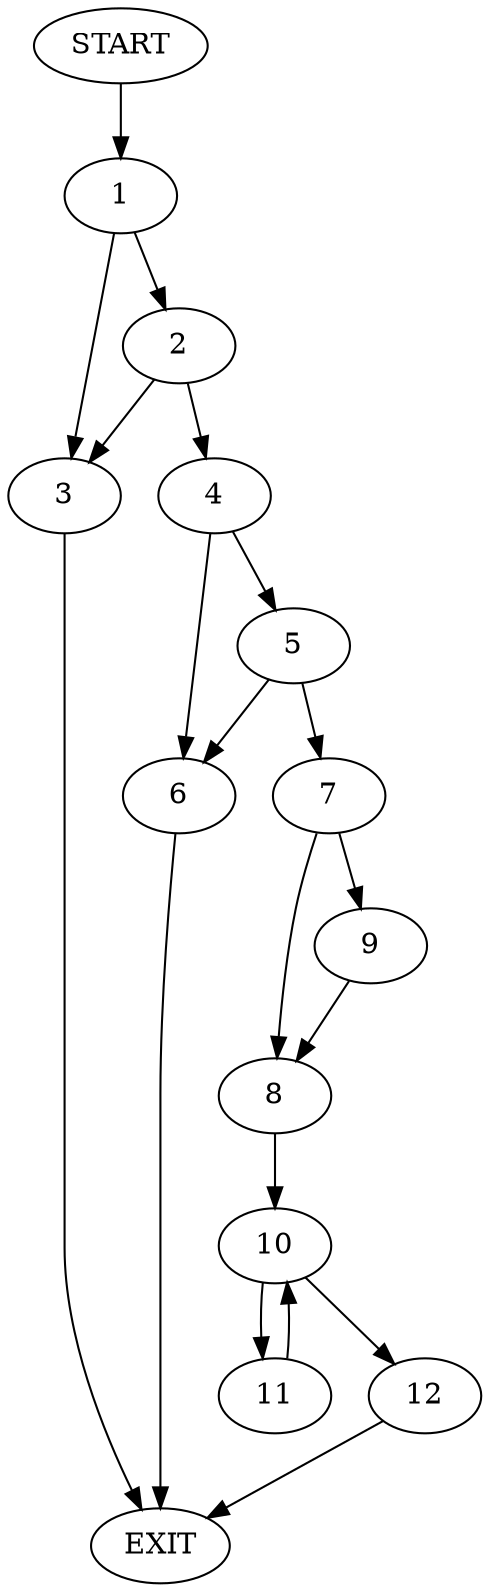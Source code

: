 digraph {
0 [label="START"]
13 [label="EXIT"]
0 -> 1
1 -> 2
1 -> 3
2 -> 3
2 -> 4
3 -> 13
4 -> 5
4 -> 6
5 -> 7
5 -> 6
6 -> 13
7 -> 8
7 -> 9
8 -> 10
9 -> 8
10 -> 11
10 -> 12
11 -> 10
12 -> 13
}
